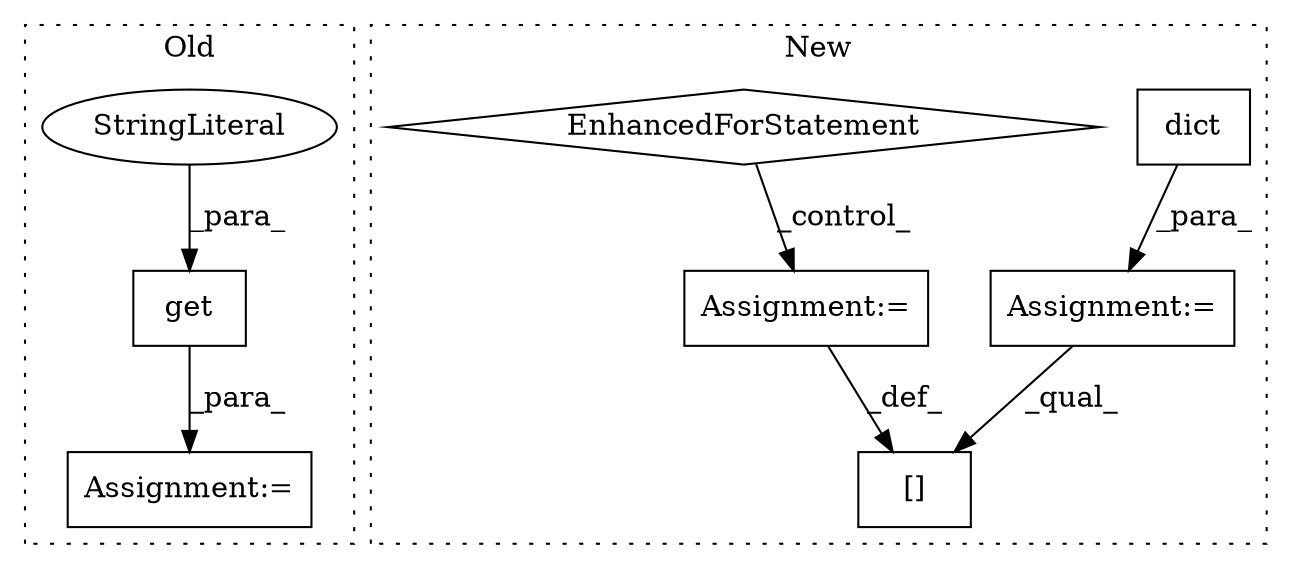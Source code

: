 digraph G {
subgraph cluster0 {
1 [label="get" a="32" s="4226,4254" l="4,1" shape="box"];
3 [label="Assignment:=" a="7" s="4218" l="1" shape="box"];
4 [label="StringLiteral" a="45" s="4230" l="12" shape="ellipse"];
label = "Old";
style="dotted";
}
subgraph cluster1 {
2 [label="dict" a="32" s="5482" l="6" shape="box"];
5 [label="Assignment:=" a="7" s="5481" l="1" shape="box"];
6 [label="[]" a="2" s="5762,5795" l="11,1" shape="box"];
7 [label="Assignment:=" a="7" s="5796" l="1" shape="box"];
8 [label="EnhancedForStatement" a="70" s="5494,5607" l="77,2" shape="diamond"];
label = "New";
style="dotted";
}
1 -> 3 [label="_para_"];
2 -> 5 [label="_para_"];
4 -> 1 [label="_para_"];
5 -> 6 [label="_qual_"];
7 -> 6 [label="_def_"];
8 -> 7 [label="_control_"];
}